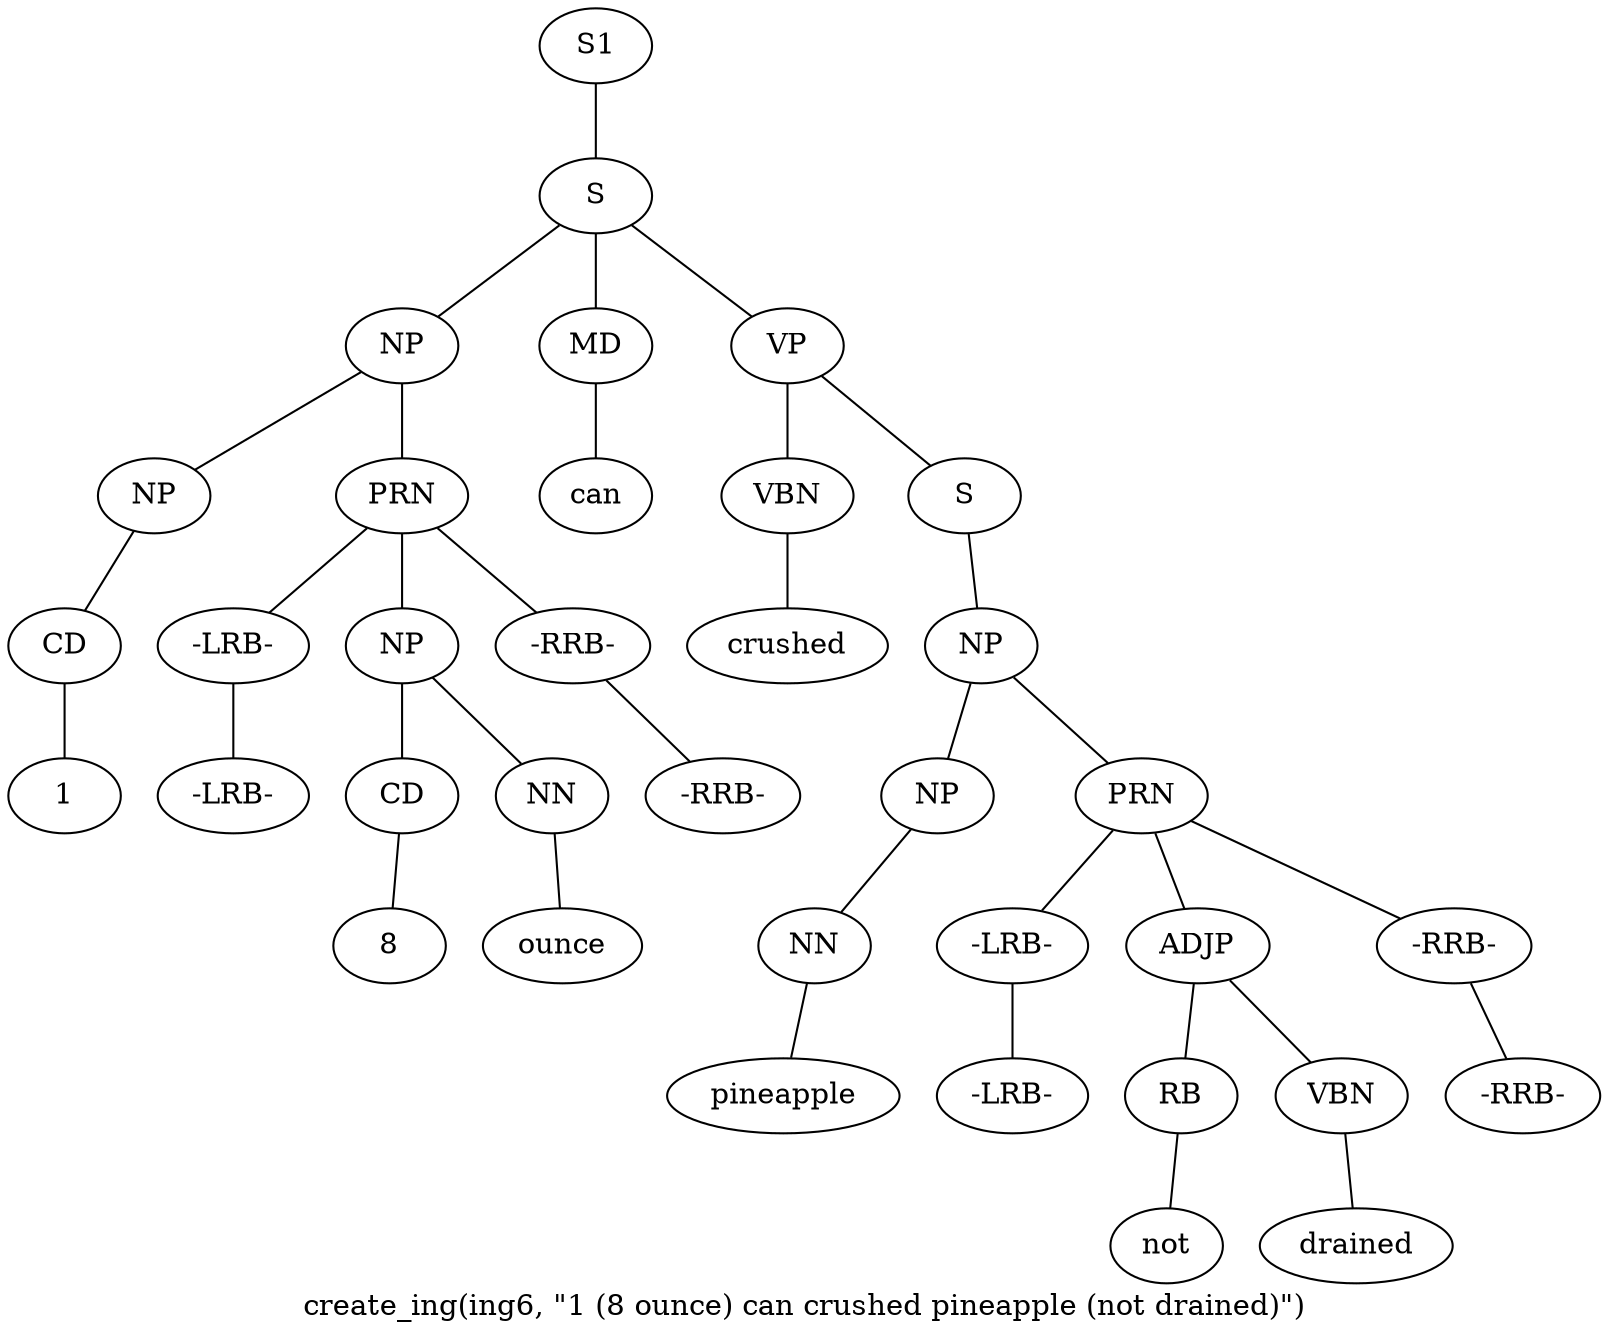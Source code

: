 graph SyntaxGraph {
	label = "create_ing(ing6, \"1 (8 ounce) can crushed pineapple (not drained)\")";
	Node0 [label="S1"];
	Node1 [label="S"];
	Node2 [label="NP"];
	Node3 [label="NP"];
	Node4 [label="CD"];
	Node5 [label="1"];
	Node6 [label="PRN"];
	Node7 [label="-LRB-"];
	Node8 [label="-LRB-"];
	Node9 [label="NP"];
	Node10 [label="CD"];
	Node11 [label="8"];
	Node12 [label="NN"];
	Node13 [label="ounce"];
	Node14 [label="-RRB-"];
	Node15 [label="-RRB-"];
	Node16 [label="MD"];
	Node17 [label="can"];
	Node18 [label="VP"];
	Node19 [label="VBN"];
	Node20 [label="crushed"];
	Node21 [label="S"];
	Node22 [label="NP"];
	Node23 [label="NP"];
	Node24 [label="NN"];
	Node25 [label="pineapple"];
	Node26 [label="PRN"];
	Node27 [label="-LRB-"];
	Node28 [label="-LRB-"];
	Node29 [label="ADJP"];
	Node30 [label="RB"];
	Node31 [label="not"];
	Node32 [label="VBN"];
	Node33 [label="drained"];
	Node34 [label="-RRB-"];
	Node35 [label="-RRB-"];

	Node0 -- Node1;
	Node1 -- Node2;
	Node1 -- Node16;
	Node1 -- Node18;
	Node2 -- Node3;
	Node2 -- Node6;
	Node3 -- Node4;
	Node4 -- Node5;
	Node6 -- Node7;
	Node6 -- Node9;
	Node6 -- Node14;
	Node7 -- Node8;
	Node9 -- Node10;
	Node9 -- Node12;
	Node10 -- Node11;
	Node12 -- Node13;
	Node14 -- Node15;
	Node16 -- Node17;
	Node18 -- Node19;
	Node18 -- Node21;
	Node19 -- Node20;
	Node21 -- Node22;
	Node22 -- Node23;
	Node22 -- Node26;
	Node23 -- Node24;
	Node24 -- Node25;
	Node26 -- Node27;
	Node26 -- Node29;
	Node26 -- Node34;
	Node27 -- Node28;
	Node29 -- Node30;
	Node29 -- Node32;
	Node30 -- Node31;
	Node32 -- Node33;
	Node34 -- Node35;
}